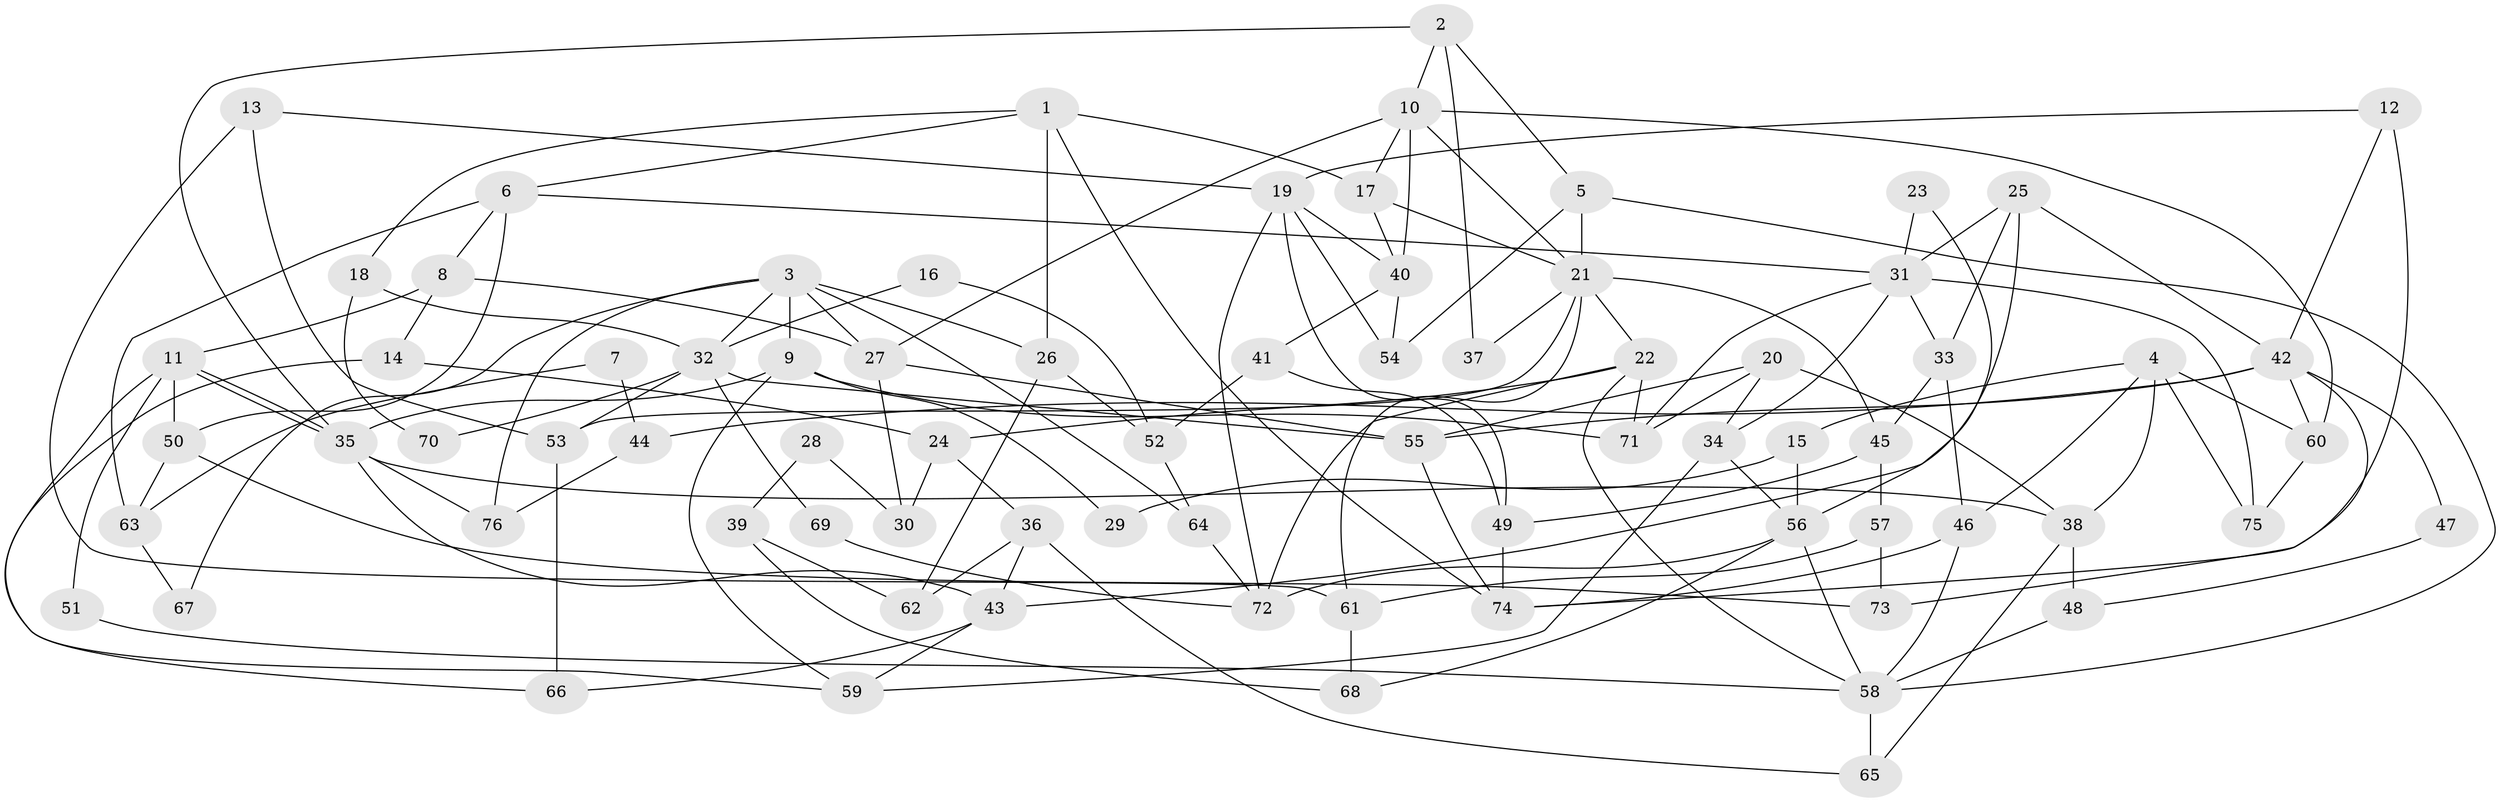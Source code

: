 // coarse degree distribution, {6: 0.10638297872340426, 4: 0.2978723404255319, 7: 0.1702127659574468, 10: 0.02127659574468085, 9: 0.0425531914893617, 8: 0.02127659574468085, 5: 0.1276595744680851, 2: 0.1276595744680851, 3: 0.0851063829787234}
// Generated by graph-tools (version 1.1) at 2025/23/03/03/25 07:23:56]
// undirected, 76 vertices, 152 edges
graph export_dot {
graph [start="1"]
  node [color=gray90,style=filled];
  1;
  2;
  3;
  4;
  5;
  6;
  7;
  8;
  9;
  10;
  11;
  12;
  13;
  14;
  15;
  16;
  17;
  18;
  19;
  20;
  21;
  22;
  23;
  24;
  25;
  26;
  27;
  28;
  29;
  30;
  31;
  32;
  33;
  34;
  35;
  36;
  37;
  38;
  39;
  40;
  41;
  42;
  43;
  44;
  45;
  46;
  47;
  48;
  49;
  50;
  51;
  52;
  53;
  54;
  55;
  56;
  57;
  58;
  59;
  60;
  61;
  62;
  63;
  64;
  65;
  66;
  67;
  68;
  69;
  70;
  71;
  72;
  73;
  74;
  75;
  76;
  1 -- 6;
  1 -- 17;
  1 -- 18;
  1 -- 26;
  1 -- 74;
  2 -- 35;
  2 -- 5;
  2 -- 10;
  2 -- 37;
  3 -- 27;
  3 -- 9;
  3 -- 26;
  3 -- 32;
  3 -- 64;
  3 -- 67;
  3 -- 76;
  4 -- 60;
  4 -- 46;
  4 -- 15;
  4 -- 38;
  4 -- 75;
  5 -- 58;
  5 -- 21;
  5 -- 54;
  6 -- 31;
  6 -- 8;
  6 -- 50;
  6 -- 63;
  7 -- 44;
  7 -- 63;
  8 -- 27;
  8 -- 11;
  8 -- 14;
  9 -- 35;
  9 -- 71;
  9 -- 29;
  9 -- 59;
  10 -- 40;
  10 -- 17;
  10 -- 21;
  10 -- 27;
  10 -- 60;
  11 -- 59;
  11 -- 35;
  11 -- 35;
  11 -- 50;
  11 -- 51;
  12 -- 19;
  12 -- 74;
  12 -- 42;
  13 -- 19;
  13 -- 53;
  13 -- 61;
  14 -- 24;
  14 -- 66;
  15 -- 56;
  15 -- 29;
  16 -- 32;
  16 -- 52;
  17 -- 21;
  17 -- 40;
  18 -- 32;
  18 -- 70;
  19 -- 72;
  19 -- 40;
  19 -- 49;
  19 -- 54;
  20 -- 71;
  20 -- 34;
  20 -- 38;
  20 -- 55;
  21 -- 53;
  21 -- 22;
  21 -- 37;
  21 -- 45;
  21 -- 61;
  22 -- 72;
  22 -- 24;
  22 -- 58;
  22 -- 71;
  23 -- 56;
  23 -- 31;
  24 -- 36;
  24 -- 30;
  25 -- 33;
  25 -- 42;
  25 -- 31;
  25 -- 43;
  26 -- 52;
  26 -- 62;
  27 -- 55;
  27 -- 30;
  28 -- 30;
  28 -- 39;
  31 -- 75;
  31 -- 33;
  31 -- 34;
  31 -- 71;
  32 -- 55;
  32 -- 53;
  32 -- 69;
  32 -- 70;
  33 -- 45;
  33 -- 46;
  34 -- 59;
  34 -- 56;
  35 -- 38;
  35 -- 43;
  35 -- 76;
  36 -- 65;
  36 -- 43;
  36 -- 62;
  38 -- 48;
  38 -- 65;
  39 -- 62;
  39 -- 68;
  40 -- 54;
  40 -- 41;
  41 -- 49;
  41 -- 52;
  42 -- 55;
  42 -- 44;
  42 -- 47;
  42 -- 60;
  42 -- 73;
  43 -- 59;
  43 -- 66;
  44 -- 76;
  45 -- 57;
  45 -- 49;
  46 -- 74;
  46 -- 58;
  47 -- 48;
  48 -- 58;
  49 -- 74;
  50 -- 63;
  50 -- 73;
  51 -- 58;
  52 -- 64;
  53 -- 66;
  55 -- 74;
  56 -- 58;
  56 -- 68;
  56 -- 72;
  57 -- 61;
  57 -- 73;
  58 -- 65;
  60 -- 75;
  61 -- 68;
  63 -- 67;
  64 -- 72;
  69 -- 72;
}
